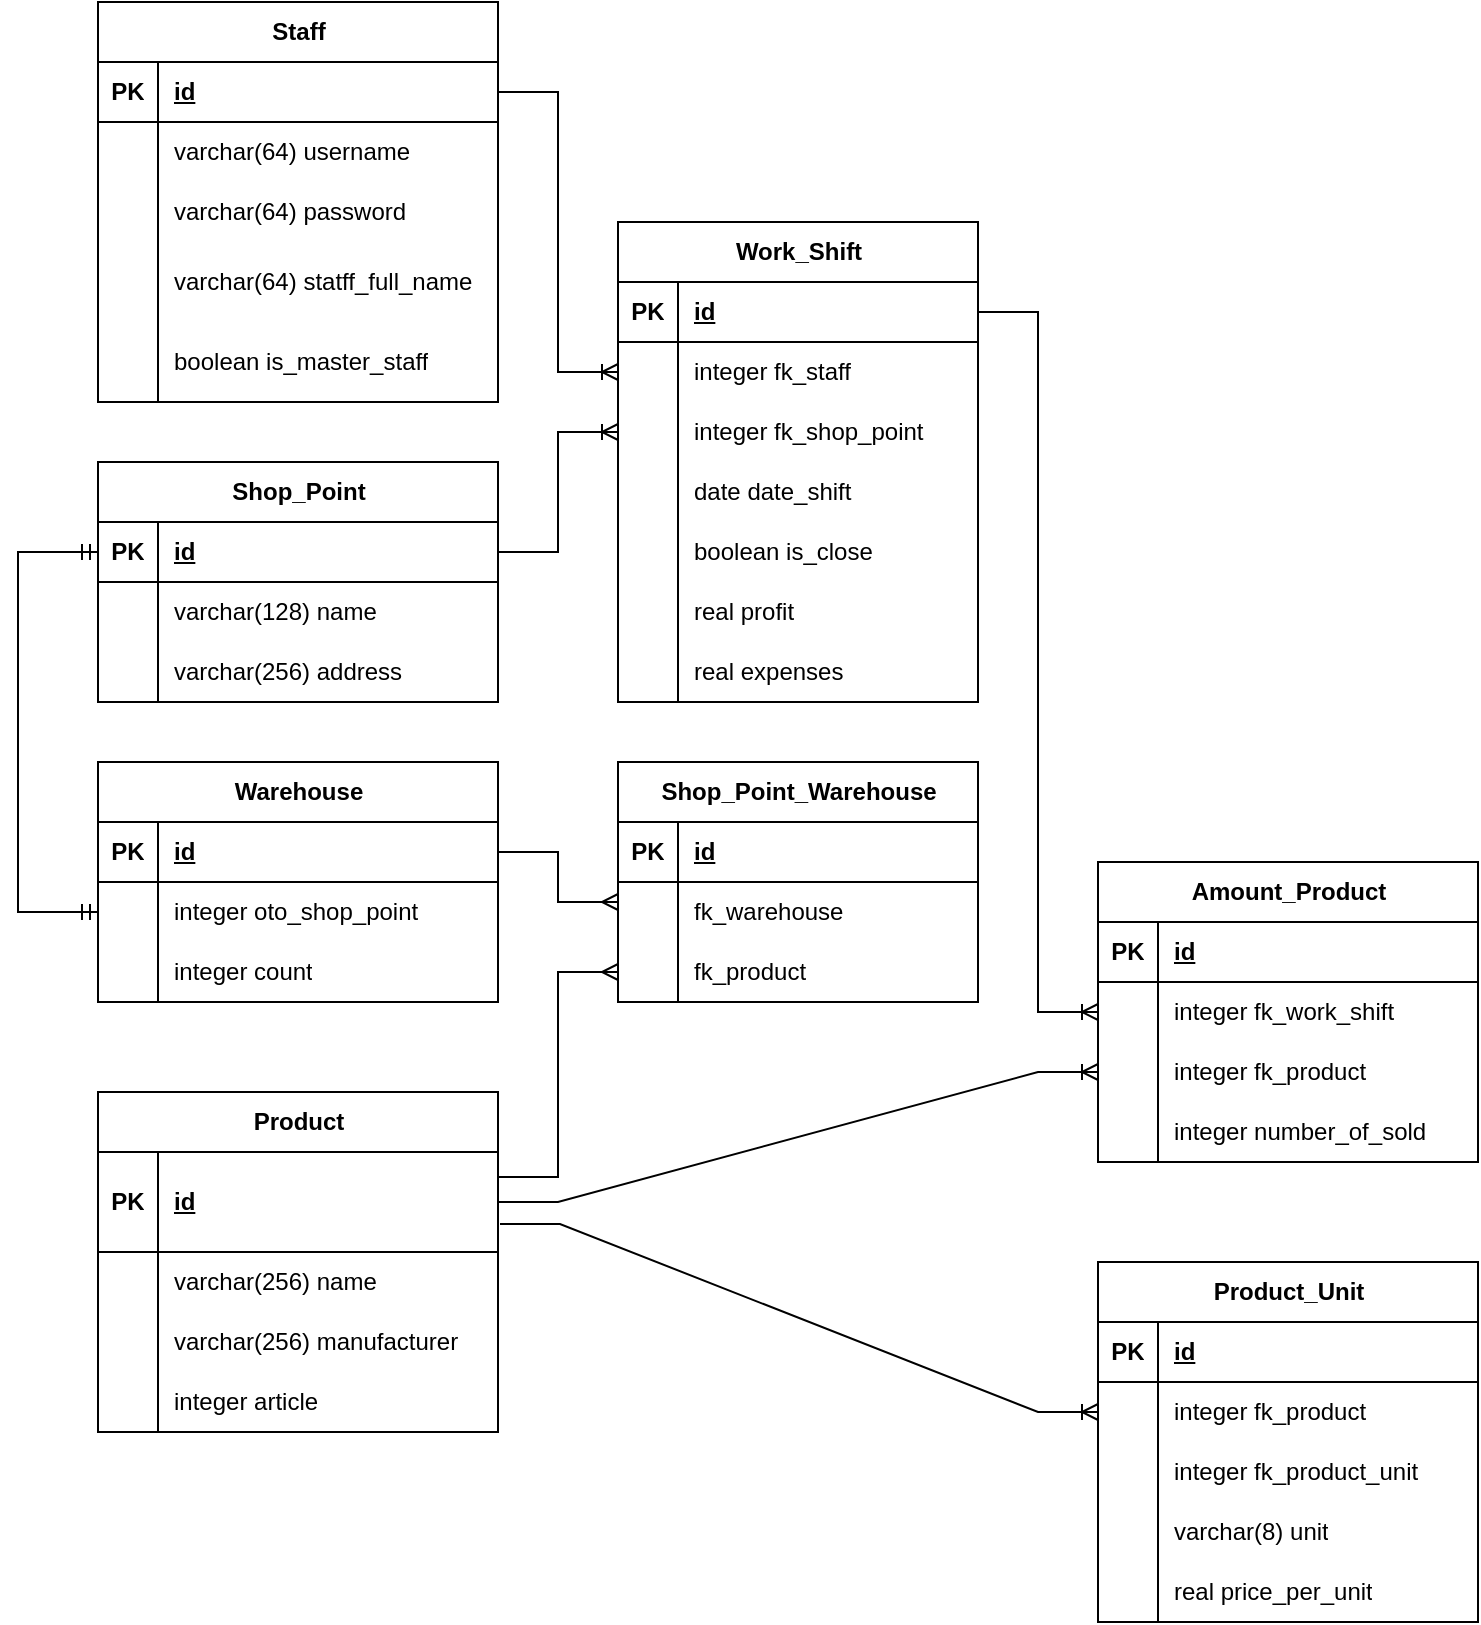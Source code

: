 <mxfile version="21.6.8" type="device">
  <diagram name="Страница — 1" id="ZQempS_UAcbmdmjbpJKg">
    <mxGraphModel dx="1061" dy="784" grid="1" gridSize="10" guides="1" tooltips="1" connect="1" arrows="1" fold="1" page="1" pageScale="1" pageWidth="827" pageHeight="1169" math="0" shadow="0">
      <root>
        <mxCell id="0" />
        <mxCell id="1" parent="0" />
        <mxCell id="r-14sXnLqpqwgGFhEEc8-1" value="Staff" style="shape=table;startSize=30;container=1;collapsible=1;childLayout=tableLayout;fixedRows=1;rowLines=0;fontStyle=1;align=center;resizeLast=1;html=1;" parent="1" vertex="1">
          <mxGeometry x="80" y="40" width="200" height="200" as="geometry" />
        </mxCell>
        <mxCell id="r-14sXnLqpqwgGFhEEc8-2" value="" style="shape=tableRow;horizontal=0;startSize=0;swimlaneHead=0;swimlaneBody=0;fillColor=none;collapsible=0;dropTarget=0;points=[[0,0.5],[1,0.5]];portConstraint=eastwest;top=0;left=0;right=0;bottom=1;" parent="r-14sXnLqpqwgGFhEEc8-1" vertex="1">
          <mxGeometry y="30" width="200" height="30" as="geometry" />
        </mxCell>
        <mxCell id="r-14sXnLqpqwgGFhEEc8-3" value="PK" style="shape=partialRectangle;connectable=0;fillColor=none;top=0;left=0;bottom=0;right=0;fontStyle=1;overflow=hidden;whiteSpace=wrap;html=1;" parent="r-14sXnLqpqwgGFhEEc8-2" vertex="1">
          <mxGeometry width="30" height="30" as="geometry">
            <mxRectangle width="30" height="30" as="alternateBounds" />
          </mxGeometry>
        </mxCell>
        <mxCell id="r-14sXnLqpqwgGFhEEc8-4" value="id" style="shape=partialRectangle;connectable=0;fillColor=none;top=0;left=0;bottom=0;right=0;align=left;spacingLeft=6;fontStyle=5;overflow=hidden;whiteSpace=wrap;html=1;" parent="r-14sXnLqpqwgGFhEEc8-2" vertex="1">
          <mxGeometry x="30" width="170" height="30" as="geometry">
            <mxRectangle width="170" height="30" as="alternateBounds" />
          </mxGeometry>
        </mxCell>
        <mxCell id="r-14sXnLqpqwgGFhEEc8-5" value="" style="shape=tableRow;horizontal=0;startSize=0;swimlaneHead=0;swimlaneBody=0;fillColor=none;collapsible=0;dropTarget=0;points=[[0,0.5],[1,0.5]];portConstraint=eastwest;top=0;left=0;right=0;bottom=0;" parent="r-14sXnLqpqwgGFhEEc8-1" vertex="1">
          <mxGeometry y="60" width="200" height="30" as="geometry" />
        </mxCell>
        <mxCell id="r-14sXnLqpqwgGFhEEc8-6" value="" style="shape=partialRectangle;connectable=0;fillColor=none;top=0;left=0;bottom=0;right=0;editable=1;overflow=hidden;whiteSpace=wrap;html=1;" parent="r-14sXnLqpqwgGFhEEc8-5" vertex="1">
          <mxGeometry width="30" height="30" as="geometry">
            <mxRectangle width="30" height="30" as="alternateBounds" />
          </mxGeometry>
        </mxCell>
        <mxCell id="r-14sXnLqpqwgGFhEEc8-7" value="varchar(64) username" style="shape=partialRectangle;connectable=0;fillColor=none;top=0;left=0;bottom=0;right=0;align=left;spacingLeft=6;overflow=hidden;whiteSpace=wrap;html=1;" parent="r-14sXnLqpqwgGFhEEc8-5" vertex="1">
          <mxGeometry x="30" width="170" height="30" as="geometry">
            <mxRectangle width="170" height="30" as="alternateBounds" />
          </mxGeometry>
        </mxCell>
        <mxCell id="r-14sXnLqpqwgGFhEEc8-8" value="" style="shape=tableRow;horizontal=0;startSize=0;swimlaneHead=0;swimlaneBody=0;fillColor=none;collapsible=0;dropTarget=0;points=[[0,0.5],[1,0.5]];portConstraint=eastwest;top=0;left=0;right=0;bottom=0;" parent="r-14sXnLqpqwgGFhEEc8-1" vertex="1">
          <mxGeometry y="90" width="200" height="30" as="geometry" />
        </mxCell>
        <mxCell id="r-14sXnLqpqwgGFhEEc8-9" value="" style="shape=partialRectangle;connectable=0;fillColor=none;top=0;left=0;bottom=0;right=0;editable=1;overflow=hidden;whiteSpace=wrap;html=1;" parent="r-14sXnLqpqwgGFhEEc8-8" vertex="1">
          <mxGeometry width="30" height="30" as="geometry">
            <mxRectangle width="30" height="30" as="alternateBounds" />
          </mxGeometry>
        </mxCell>
        <mxCell id="r-14sXnLqpqwgGFhEEc8-10" value="varchar(64) password" style="shape=partialRectangle;connectable=0;fillColor=none;top=0;left=0;bottom=0;right=0;align=left;spacingLeft=6;overflow=hidden;whiteSpace=wrap;html=1;" parent="r-14sXnLqpqwgGFhEEc8-8" vertex="1">
          <mxGeometry x="30" width="170" height="30" as="geometry">
            <mxRectangle width="170" height="30" as="alternateBounds" />
          </mxGeometry>
        </mxCell>
        <mxCell id="r-14sXnLqpqwgGFhEEc8-11" value="" style="shape=tableRow;horizontal=0;startSize=0;swimlaneHead=0;swimlaneBody=0;fillColor=none;collapsible=0;dropTarget=0;points=[[0,0.5],[1,0.5]];portConstraint=eastwest;top=0;left=0;right=0;bottom=0;" parent="r-14sXnLqpqwgGFhEEc8-1" vertex="1">
          <mxGeometry y="120" width="200" height="40" as="geometry" />
        </mxCell>
        <mxCell id="r-14sXnLqpqwgGFhEEc8-12" value="" style="shape=partialRectangle;connectable=0;fillColor=none;top=0;left=0;bottom=0;right=0;editable=1;overflow=hidden;whiteSpace=wrap;html=1;" parent="r-14sXnLqpqwgGFhEEc8-11" vertex="1">
          <mxGeometry width="30" height="40" as="geometry">
            <mxRectangle width="30" height="40" as="alternateBounds" />
          </mxGeometry>
        </mxCell>
        <mxCell id="r-14sXnLqpqwgGFhEEc8-13" value="varchar(64) statff_full_name" style="shape=partialRectangle;connectable=0;fillColor=none;top=0;left=0;bottom=0;right=0;align=left;spacingLeft=6;overflow=hidden;whiteSpace=wrap;html=1;" parent="r-14sXnLqpqwgGFhEEc8-11" vertex="1">
          <mxGeometry x="30" width="170" height="40" as="geometry">
            <mxRectangle width="170" height="40" as="alternateBounds" />
          </mxGeometry>
        </mxCell>
        <mxCell id="wkiWpOR6922aP4Iu9WUD-1" value="" style="shape=tableRow;horizontal=0;startSize=0;swimlaneHead=0;swimlaneBody=0;fillColor=none;collapsible=0;dropTarget=0;points=[[0,0.5],[1,0.5]];portConstraint=eastwest;top=0;left=0;right=0;bottom=0;" parent="r-14sXnLqpqwgGFhEEc8-1" vertex="1">
          <mxGeometry y="160" width="200" height="40" as="geometry" />
        </mxCell>
        <mxCell id="wkiWpOR6922aP4Iu9WUD-2" value="" style="shape=partialRectangle;connectable=0;fillColor=none;top=0;left=0;bottom=0;right=0;editable=1;overflow=hidden;whiteSpace=wrap;html=1;" parent="wkiWpOR6922aP4Iu9WUD-1" vertex="1">
          <mxGeometry width="30" height="40" as="geometry">
            <mxRectangle width="30" height="40" as="alternateBounds" />
          </mxGeometry>
        </mxCell>
        <mxCell id="wkiWpOR6922aP4Iu9WUD-3" value="boolean is_master_staff" style="shape=partialRectangle;connectable=0;fillColor=none;top=0;left=0;bottom=0;right=0;align=left;spacingLeft=6;overflow=hidden;whiteSpace=wrap;html=1;" parent="wkiWpOR6922aP4Iu9WUD-1" vertex="1">
          <mxGeometry x="30" width="170" height="40" as="geometry">
            <mxRectangle width="170" height="40" as="alternateBounds" />
          </mxGeometry>
        </mxCell>
        <mxCell id="r-14sXnLqpqwgGFhEEc8-14" value="&lt;div&gt;Product&lt;/div&gt;" style="shape=table;startSize=30;container=1;collapsible=1;childLayout=tableLayout;fixedRows=1;rowLines=0;fontStyle=1;align=center;resizeLast=1;html=1;" parent="1" vertex="1">
          <mxGeometry x="80" y="585" width="200" height="170" as="geometry" />
        </mxCell>
        <mxCell id="r-14sXnLqpqwgGFhEEc8-15" value="" style="shape=tableRow;horizontal=0;startSize=0;swimlaneHead=0;swimlaneBody=0;fillColor=none;collapsible=0;dropTarget=0;points=[[0,0.5],[1,0.5]];portConstraint=eastwest;top=0;left=0;right=0;bottom=1;" parent="r-14sXnLqpqwgGFhEEc8-14" vertex="1">
          <mxGeometry y="30" width="200" height="50" as="geometry" />
        </mxCell>
        <mxCell id="r-14sXnLqpqwgGFhEEc8-16" value="PK" style="shape=partialRectangle;connectable=0;fillColor=none;top=0;left=0;bottom=0;right=0;fontStyle=1;overflow=hidden;whiteSpace=wrap;html=1;" parent="r-14sXnLqpqwgGFhEEc8-15" vertex="1">
          <mxGeometry width="30" height="50" as="geometry">
            <mxRectangle width="30" height="50" as="alternateBounds" />
          </mxGeometry>
        </mxCell>
        <mxCell id="r-14sXnLqpqwgGFhEEc8-17" value="id" style="shape=partialRectangle;connectable=0;fillColor=none;top=0;left=0;bottom=0;right=0;align=left;spacingLeft=6;fontStyle=5;overflow=hidden;whiteSpace=wrap;html=1;" parent="r-14sXnLqpqwgGFhEEc8-15" vertex="1">
          <mxGeometry x="30" width="170" height="50" as="geometry">
            <mxRectangle width="170" height="50" as="alternateBounds" />
          </mxGeometry>
        </mxCell>
        <mxCell id="r-14sXnLqpqwgGFhEEc8-18" value="" style="shape=tableRow;horizontal=0;startSize=0;swimlaneHead=0;swimlaneBody=0;fillColor=none;collapsible=0;dropTarget=0;points=[[0,0.5],[1,0.5]];portConstraint=eastwest;top=0;left=0;right=0;bottom=0;" parent="r-14sXnLqpqwgGFhEEc8-14" vertex="1">
          <mxGeometry y="80" width="200" height="30" as="geometry" />
        </mxCell>
        <mxCell id="r-14sXnLqpqwgGFhEEc8-19" value="" style="shape=partialRectangle;connectable=0;fillColor=none;top=0;left=0;bottom=0;right=0;editable=1;overflow=hidden;whiteSpace=wrap;html=1;" parent="r-14sXnLqpqwgGFhEEc8-18" vertex="1">
          <mxGeometry width="30" height="30" as="geometry">
            <mxRectangle width="30" height="30" as="alternateBounds" />
          </mxGeometry>
        </mxCell>
        <mxCell id="r-14sXnLqpqwgGFhEEc8-20" value="varchar(256) name" style="shape=partialRectangle;connectable=0;fillColor=none;top=0;left=0;bottom=0;right=0;align=left;spacingLeft=6;overflow=hidden;whiteSpace=wrap;html=1;" parent="r-14sXnLqpqwgGFhEEc8-18" vertex="1">
          <mxGeometry x="30" width="170" height="30" as="geometry">
            <mxRectangle width="170" height="30" as="alternateBounds" />
          </mxGeometry>
        </mxCell>
        <mxCell id="r-14sXnLqpqwgGFhEEc8-24" value="" style="shape=tableRow;horizontal=0;startSize=0;swimlaneHead=0;swimlaneBody=0;fillColor=none;collapsible=0;dropTarget=0;points=[[0,0.5],[1,0.5]];portConstraint=eastwest;top=0;left=0;right=0;bottom=0;" parent="r-14sXnLqpqwgGFhEEc8-14" vertex="1">
          <mxGeometry y="110" width="200" height="30" as="geometry" />
        </mxCell>
        <mxCell id="r-14sXnLqpqwgGFhEEc8-25" value="" style="shape=partialRectangle;connectable=0;fillColor=none;top=0;left=0;bottom=0;right=0;editable=1;overflow=hidden;whiteSpace=wrap;html=1;" parent="r-14sXnLqpqwgGFhEEc8-24" vertex="1">
          <mxGeometry width="30" height="30" as="geometry">
            <mxRectangle width="30" height="30" as="alternateBounds" />
          </mxGeometry>
        </mxCell>
        <mxCell id="r-14sXnLqpqwgGFhEEc8-26" value="varchar(256) manufacturer" style="shape=partialRectangle;connectable=0;fillColor=none;top=0;left=0;bottom=0;right=0;align=left;spacingLeft=6;overflow=hidden;whiteSpace=wrap;html=1;" parent="r-14sXnLqpqwgGFhEEc8-24" vertex="1">
          <mxGeometry x="30" width="170" height="30" as="geometry">
            <mxRectangle width="170" height="30" as="alternateBounds" />
          </mxGeometry>
        </mxCell>
        <mxCell id="r-14sXnLqpqwgGFhEEc8-21" value="" style="shape=tableRow;horizontal=0;startSize=0;swimlaneHead=0;swimlaneBody=0;fillColor=none;collapsible=0;dropTarget=0;points=[[0,0.5],[1,0.5]];portConstraint=eastwest;top=0;left=0;right=0;bottom=0;" parent="r-14sXnLqpqwgGFhEEc8-14" vertex="1">
          <mxGeometry y="140" width="200" height="30" as="geometry" />
        </mxCell>
        <mxCell id="r-14sXnLqpqwgGFhEEc8-22" value="" style="shape=partialRectangle;connectable=0;fillColor=none;top=0;left=0;bottom=0;right=0;editable=1;overflow=hidden;whiteSpace=wrap;html=1;" parent="r-14sXnLqpqwgGFhEEc8-21" vertex="1">
          <mxGeometry width="30" height="30" as="geometry">
            <mxRectangle width="30" height="30" as="alternateBounds" />
          </mxGeometry>
        </mxCell>
        <mxCell id="r-14sXnLqpqwgGFhEEc8-23" value="integer article" style="shape=partialRectangle;connectable=0;fillColor=none;top=0;left=0;bottom=0;right=0;align=left;spacingLeft=6;overflow=hidden;whiteSpace=wrap;html=1;" parent="r-14sXnLqpqwgGFhEEc8-21" vertex="1">
          <mxGeometry x="30" width="170" height="30" as="geometry">
            <mxRectangle width="170" height="30" as="alternateBounds" />
          </mxGeometry>
        </mxCell>
        <mxCell id="r-14sXnLqpqwgGFhEEc8-27" value="Shop_Point" style="shape=table;startSize=30;container=1;collapsible=1;childLayout=tableLayout;fixedRows=1;rowLines=0;fontStyle=1;align=center;resizeLast=1;html=1;" parent="1" vertex="1">
          <mxGeometry x="80" y="270" width="200" height="120" as="geometry" />
        </mxCell>
        <mxCell id="r-14sXnLqpqwgGFhEEc8-28" value="" style="shape=tableRow;horizontal=0;startSize=0;swimlaneHead=0;swimlaneBody=0;fillColor=none;collapsible=0;dropTarget=0;points=[[0,0.5],[1,0.5]];portConstraint=eastwest;top=0;left=0;right=0;bottom=1;" parent="r-14sXnLqpqwgGFhEEc8-27" vertex="1">
          <mxGeometry y="30" width="200" height="30" as="geometry" />
        </mxCell>
        <mxCell id="r-14sXnLqpqwgGFhEEc8-29" value="PK" style="shape=partialRectangle;connectable=0;fillColor=none;top=0;left=0;bottom=0;right=0;fontStyle=1;overflow=hidden;whiteSpace=wrap;html=1;" parent="r-14sXnLqpqwgGFhEEc8-28" vertex="1">
          <mxGeometry width="30" height="30" as="geometry">
            <mxRectangle width="30" height="30" as="alternateBounds" />
          </mxGeometry>
        </mxCell>
        <mxCell id="r-14sXnLqpqwgGFhEEc8-30" value="id" style="shape=partialRectangle;connectable=0;fillColor=none;top=0;left=0;bottom=0;right=0;align=left;spacingLeft=6;fontStyle=5;overflow=hidden;whiteSpace=wrap;html=1;" parent="r-14sXnLqpqwgGFhEEc8-28" vertex="1">
          <mxGeometry x="30" width="170" height="30" as="geometry">
            <mxRectangle width="170" height="30" as="alternateBounds" />
          </mxGeometry>
        </mxCell>
        <mxCell id="r-14sXnLqpqwgGFhEEc8-31" value="" style="shape=tableRow;horizontal=0;startSize=0;swimlaneHead=0;swimlaneBody=0;fillColor=none;collapsible=0;dropTarget=0;points=[[0,0.5],[1,0.5]];portConstraint=eastwest;top=0;left=0;right=0;bottom=0;" parent="r-14sXnLqpqwgGFhEEc8-27" vertex="1">
          <mxGeometry y="60" width="200" height="30" as="geometry" />
        </mxCell>
        <mxCell id="r-14sXnLqpqwgGFhEEc8-32" value="" style="shape=partialRectangle;connectable=0;fillColor=none;top=0;left=0;bottom=0;right=0;editable=1;overflow=hidden;whiteSpace=wrap;html=1;" parent="r-14sXnLqpqwgGFhEEc8-31" vertex="1">
          <mxGeometry width="30" height="30" as="geometry">
            <mxRectangle width="30" height="30" as="alternateBounds" />
          </mxGeometry>
        </mxCell>
        <mxCell id="r-14sXnLqpqwgGFhEEc8-33" value="varchar(128) name" style="shape=partialRectangle;connectable=0;fillColor=none;top=0;left=0;bottom=0;right=0;align=left;spacingLeft=6;overflow=hidden;whiteSpace=wrap;html=1;" parent="r-14sXnLqpqwgGFhEEc8-31" vertex="1">
          <mxGeometry x="30" width="170" height="30" as="geometry">
            <mxRectangle width="170" height="30" as="alternateBounds" />
          </mxGeometry>
        </mxCell>
        <mxCell id="r-14sXnLqpqwgGFhEEc8-34" value="" style="shape=tableRow;horizontal=0;startSize=0;swimlaneHead=0;swimlaneBody=0;fillColor=none;collapsible=0;dropTarget=0;points=[[0,0.5],[1,0.5]];portConstraint=eastwest;top=0;left=0;right=0;bottom=0;" parent="r-14sXnLqpqwgGFhEEc8-27" vertex="1">
          <mxGeometry y="90" width="200" height="30" as="geometry" />
        </mxCell>
        <mxCell id="r-14sXnLqpqwgGFhEEc8-35" value="" style="shape=partialRectangle;connectable=0;fillColor=none;top=0;left=0;bottom=0;right=0;editable=1;overflow=hidden;whiteSpace=wrap;html=1;" parent="r-14sXnLqpqwgGFhEEc8-34" vertex="1">
          <mxGeometry width="30" height="30" as="geometry">
            <mxRectangle width="30" height="30" as="alternateBounds" />
          </mxGeometry>
        </mxCell>
        <mxCell id="r-14sXnLqpqwgGFhEEc8-36" value="varchar(256) address" style="shape=partialRectangle;connectable=0;fillColor=none;top=0;left=0;bottom=0;right=0;align=left;spacingLeft=6;overflow=hidden;whiteSpace=wrap;html=1;" parent="r-14sXnLqpqwgGFhEEc8-34" vertex="1">
          <mxGeometry x="30" width="170" height="30" as="geometry">
            <mxRectangle width="170" height="30" as="alternateBounds" />
          </mxGeometry>
        </mxCell>
        <mxCell id="r-14sXnLqpqwgGFhEEc8-40" value="Amount_Product" style="shape=table;startSize=30;container=1;collapsible=1;childLayout=tableLayout;fixedRows=1;rowLines=0;fontStyle=1;align=center;resizeLast=1;html=1;" parent="1" vertex="1">
          <mxGeometry x="580" y="470" width="190" height="150" as="geometry" />
        </mxCell>
        <mxCell id="r-14sXnLqpqwgGFhEEc8-41" value="" style="shape=tableRow;horizontal=0;startSize=0;swimlaneHead=0;swimlaneBody=0;fillColor=none;collapsible=0;dropTarget=0;points=[[0,0.5],[1,0.5]];portConstraint=eastwest;top=0;left=0;right=0;bottom=1;" parent="r-14sXnLqpqwgGFhEEc8-40" vertex="1">
          <mxGeometry y="30" width="190" height="30" as="geometry" />
        </mxCell>
        <mxCell id="r-14sXnLqpqwgGFhEEc8-42" value="PK" style="shape=partialRectangle;connectable=0;fillColor=none;top=0;left=0;bottom=0;right=0;fontStyle=1;overflow=hidden;whiteSpace=wrap;html=1;" parent="r-14sXnLqpqwgGFhEEc8-41" vertex="1">
          <mxGeometry width="30" height="30" as="geometry">
            <mxRectangle width="30" height="30" as="alternateBounds" />
          </mxGeometry>
        </mxCell>
        <mxCell id="r-14sXnLqpqwgGFhEEc8-43" value="id" style="shape=partialRectangle;connectable=0;fillColor=none;top=0;left=0;bottom=0;right=0;align=left;spacingLeft=6;fontStyle=5;overflow=hidden;whiteSpace=wrap;html=1;" parent="r-14sXnLqpqwgGFhEEc8-41" vertex="1">
          <mxGeometry x="30" width="160" height="30" as="geometry">
            <mxRectangle width="160" height="30" as="alternateBounds" />
          </mxGeometry>
        </mxCell>
        <mxCell id="r-14sXnLqpqwgGFhEEc8-53" value="" style="shape=tableRow;horizontal=0;startSize=0;swimlaneHead=0;swimlaneBody=0;fillColor=none;collapsible=0;dropTarget=0;points=[[0,0.5],[1,0.5]];portConstraint=eastwest;top=0;left=0;right=0;bottom=0;" parent="r-14sXnLqpqwgGFhEEc8-40" vertex="1">
          <mxGeometry y="60" width="190" height="30" as="geometry" />
        </mxCell>
        <mxCell id="r-14sXnLqpqwgGFhEEc8-54" value="" style="shape=partialRectangle;connectable=0;fillColor=none;top=0;left=0;bottom=0;right=0;editable=1;overflow=hidden;whiteSpace=wrap;html=1;" parent="r-14sXnLqpqwgGFhEEc8-53" vertex="1">
          <mxGeometry width="30" height="30" as="geometry">
            <mxRectangle width="30" height="30" as="alternateBounds" />
          </mxGeometry>
        </mxCell>
        <mxCell id="r-14sXnLqpqwgGFhEEc8-55" value="integer fk_work_shift" style="shape=partialRectangle;connectable=0;fillColor=none;top=0;left=0;bottom=0;right=0;align=left;spacingLeft=6;overflow=hidden;whiteSpace=wrap;html=1;" parent="r-14sXnLqpqwgGFhEEc8-53" vertex="1">
          <mxGeometry x="30" width="160" height="30" as="geometry">
            <mxRectangle width="160" height="30" as="alternateBounds" />
          </mxGeometry>
        </mxCell>
        <mxCell id="r-14sXnLqpqwgGFhEEc8-50" value="" style="shape=tableRow;horizontal=0;startSize=0;swimlaneHead=0;swimlaneBody=0;fillColor=none;collapsible=0;dropTarget=0;points=[[0,0.5],[1,0.5]];portConstraint=eastwest;top=0;left=0;right=0;bottom=0;" parent="r-14sXnLqpqwgGFhEEc8-40" vertex="1">
          <mxGeometry y="90" width="190" height="30" as="geometry" />
        </mxCell>
        <mxCell id="r-14sXnLqpqwgGFhEEc8-51" value="" style="shape=partialRectangle;connectable=0;fillColor=none;top=0;left=0;bottom=0;right=0;editable=1;overflow=hidden;whiteSpace=wrap;html=1;" parent="r-14sXnLqpqwgGFhEEc8-50" vertex="1">
          <mxGeometry width="30" height="30" as="geometry">
            <mxRectangle width="30" height="30" as="alternateBounds" />
          </mxGeometry>
        </mxCell>
        <mxCell id="r-14sXnLqpqwgGFhEEc8-52" value="integer fk_product" style="shape=partialRectangle;connectable=0;fillColor=none;top=0;left=0;bottom=0;right=0;align=left;spacingLeft=6;overflow=hidden;whiteSpace=wrap;html=1;" parent="r-14sXnLqpqwgGFhEEc8-50" vertex="1">
          <mxGeometry x="30" width="160" height="30" as="geometry">
            <mxRectangle width="160" height="30" as="alternateBounds" />
          </mxGeometry>
        </mxCell>
        <mxCell id="r-14sXnLqpqwgGFhEEc8-47" value="" style="shape=tableRow;horizontal=0;startSize=0;swimlaneHead=0;swimlaneBody=0;fillColor=none;collapsible=0;dropTarget=0;points=[[0,0.5],[1,0.5]];portConstraint=eastwest;top=0;left=0;right=0;bottom=0;" parent="r-14sXnLqpqwgGFhEEc8-40" vertex="1">
          <mxGeometry y="120" width="190" height="30" as="geometry" />
        </mxCell>
        <mxCell id="r-14sXnLqpqwgGFhEEc8-48" value="" style="shape=partialRectangle;connectable=0;fillColor=none;top=0;left=0;bottom=0;right=0;editable=1;overflow=hidden;whiteSpace=wrap;html=1;" parent="r-14sXnLqpqwgGFhEEc8-47" vertex="1">
          <mxGeometry width="30" height="30" as="geometry">
            <mxRectangle width="30" height="30" as="alternateBounds" />
          </mxGeometry>
        </mxCell>
        <mxCell id="r-14sXnLqpqwgGFhEEc8-49" value="integer number_of_sold" style="shape=partialRectangle;connectable=0;fillColor=none;top=0;left=0;bottom=0;right=0;align=left;spacingLeft=6;overflow=hidden;whiteSpace=wrap;html=1;" parent="r-14sXnLqpqwgGFhEEc8-47" vertex="1">
          <mxGeometry x="30" width="160" height="30" as="geometry">
            <mxRectangle width="160" height="30" as="alternateBounds" />
          </mxGeometry>
        </mxCell>
        <mxCell id="r-14sXnLqpqwgGFhEEc8-75" value="Work_Shift" style="shape=table;startSize=30;container=1;collapsible=1;childLayout=tableLayout;fixedRows=1;rowLines=0;fontStyle=1;align=center;resizeLast=1;html=1;" parent="1" vertex="1">
          <mxGeometry x="340" y="150" width="180" height="240" as="geometry" />
        </mxCell>
        <mxCell id="r-14sXnLqpqwgGFhEEc8-76" value="" style="shape=tableRow;horizontal=0;startSize=0;swimlaneHead=0;swimlaneBody=0;fillColor=none;collapsible=0;dropTarget=0;points=[[0,0.5],[1,0.5]];portConstraint=eastwest;top=0;left=0;right=0;bottom=1;" parent="r-14sXnLqpqwgGFhEEc8-75" vertex="1">
          <mxGeometry y="30" width="180" height="30" as="geometry" />
        </mxCell>
        <mxCell id="r-14sXnLqpqwgGFhEEc8-77" value="PK" style="shape=partialRectangle;connectable=0;fillColor=none;top=0;left=0;bottom=0;right=0;fontStyle=1;overflow=hidden;whiteSpace=wrap;html=1;" parent="r-14sXnLqpqwgGFhEEc8-76" vertex="1">
          <mxGeometry width="30" height="30" as="geometry">
            <mxRectangle width="30" height="30" as="alternateBounds" />
          </mxGeometry>
        </mxCell>
        <mxCell id="r-14sXnLqpqwgGFhEEc8-78" value="id" style="shape=partialRectangle;connectable=0;fillColor=none;top=0;left=0;bottom=0;right=0;align=left;spacingLeft=6;fontStyle=5;overflow=hidden;whiteSpace=wrap;html=1;" parent="r-14sXnLqpqwgGFhEEc8-76" vertex="1">
          <mxGeometry x="30" width="150" height="30" as="geometry">
            <mxRectangle width="150" height="30" as="alternateBounds" />
          </mxGeometry>
        </mxCell>
        <mxCell id="r-14sXnLqpqwgGFhEEc8-79" value="" style="shape=tableRow;horizontal=0;startSize=0;swimlaneHead=0;swimlaneBody=0;fillColor=none;collapsible=0;dropTarget=0;points=[[0,0.5],[1,0.5]];portConstraint=eastwest;top=0;left=0;right=0;bottom=0;" parent="r-14sXnLqpqwgGFhEEc8-75" vertex="1">
          <mxGeometry y="60" width="180" height="30" as="geometry" />
        </mxCell>
        <mxCell id="r-14sXnLqpqwgGFhEEc8-80" value="" style="shape=partialRectangle;connectable=0;fillColor=none;top=0;left=0;bottom=0;right=0;editable=1;overflow=hidden;whiteSpace=wrap;html=1;" parent="r-14sXnLqpqwgGFhEEc8-79" vertex="1">
          <mxGeometry width="30" height="30" as="geometry">
            <mxRectangle width="30" height="30" as="alternateBounds" />
          </mxGeometry>
        </mxCell>
        <mxCell id="r-14sXnLqpqwgGFhEEc8-81" value="integer fk_staff" style="shape=partialRectangle;connectable=0;fillColor=none;top=0;left=0;bottom=0;right=0;align=left;spacingLeft=6;overflow=hidden;whiteSpace=wrap;html=1;" parent="r-14sXnLqpqwgGFhEEc8-79" vertex="1">
          <mxGeometry x="30" width="150" height="30" as="geometry">
            <mxRectangle width="150" height="30" as="alternateBounds" />
          </mxGeometry>
        </mxCell>
        <mxCell id="r-14sXnLqpqwgGFhEEc8-88" value="" style="shape=tableRow;horizontal=0;startSize=0;swimlaneHead=0;swimlaneBody=0;fillColor=none;collapsible=0;dropTarget=0;points=[[0,0.5],[1,0.5]];portConstraint=eastwest;top=0;left=0;right=0;bottom=0;" parent="r-14sXnLqpqwgGFhEEc8-75" vertex="1">
          <mxGeometry y="90" width="180" height="30" as="geometry" />
        </mxCell>
        <mxCell id="r-14sXnLqpqwgGFhEEc8-89" value="" style="shape=partialRectangle;connectable=0;fillColor=none;top=0;left=0;bottom=0;right=0;editable=1;overflow=hidden;whiteSpace=wrap;html=1;" parent="r-14sXnLqpqwgGFhEEc8-88" vertex="1">
          <mxGeometry width="30" height="30" as="geometry">
            <mxRectangle width="30" height="30" as="alternateBounds" />
          </mxGeometry>
        </mxCell>
        <mxCell id="r-14sXnLqpqwgGFhEEc8-90" value="integer fk_shop_point" style="shape=partialRectangle;connectable=0;fillColor=none;top=0;left=0;bottom=0;right=0;align=left;spacingLeft=6;overflow=hidden;whiteSpace=wrap;html=1;" parent="r-14sXnLqpqwgGFhEEc8-88" vertex="1">
          <mxGeometry x="30" width="150" height="30" as="geometry">
            <mxRectangle width="150" height="30" as="alternateBounds" />
          </mxGeometry>
        </mxCell>
        <mxCell id="r-14sXnLqpqwgGFhEEc8-82" value="" style="shape=tableRow;horizontal=0;startSize=0;swimlaneHead=0;swimlaneBody=0;fillColor=none;collapsible=0;dropTarget=0;points=[[0,0.5],[1,0.5]];portConstraint=eastwest;top=0;left=0;right=0;bottom=0;" parent="r-14sXnLqpqwgGFhEEc8-75" vertex="1">
          <mxGeometry y="120" width="180" height="30" as="geometry" />
        </mxCell>
        <mxCell id="r-14sXnLqpqwgGFhEEc8-83" value="" style="shape=partialRectangle;connectable=0;fillColor=none;top=0;left=0;bottom=0;right=0;editable=1;overflow=hidden;whiteSpace=wrap;html=1;" parent="r-14sXnLqpqwgGFhEEc8-82" vertex="1">
          <mxGeometry width="30" height="30" as="geometry">
            <mxRectangle width="30" height="30" as="alternateBounds" />
          </mxGeometry>
        </mxCell>
        <mxCell id="r-14sXnLqpqwgGFhEEc8-84" value="date date_shift" style="shape=partialRectangle;connectable=0;fillColor=none;top=0;left=0;bottom=0;right=0;align=left;spacingLeft=6;overflow=hidden;whiteSpace=wrap;html=1;" parent="r-14sXnLqpqwgGFhEEc8-82" vertex="1">
          <mxGeometry x="30" width="150" height="30" as="geometry">
            <mxRectangle width="150" height="30" as="alternateBounds" />
          </mxGeometry>
        </mxCell>
        <mxCell id="r-14sXnLqpqwgGFhEEc8-85" value="" style="shape=tableRow;horizontal=0;startSize=0;swimlaneHead=0;swimlaneBody=0;fillColor=none;collapsible=0;dropTarget=0;points=[[0,0.5],[1,0.5]];portConstraint=eastwest;top=0;left=0;right=0;bottom=0;" parent="r-14sXnLqpqwgGFhEEc8-75" vertex="1">
          <mxGeometry y="150" width="180" height="30" as="geometry" />
        </mxCell>
        <mxCell id="r-14sXnLqpqwgGFhEEc8-86" value="" style="shape=partialRectangle;connectable=0;fillColor=none;top=0;left=0;bottom=0;right=0;editable=1;overflow=hidden;whiteSpace=wrap;html=1;" parent="r-14sXnLqpqwgGFhEEc8-85" vertex="1">
          <mxGeometry width="30" height="30" as="geometry">
            <mxRectangle width="30" height="30" as="alternateBounds" />
          </mxGeometry>
        </mxCell>
        <mxCell id="r-14sXnLqpqwgGFhEEc8-87" value="boolean is_close" style="shape=partialRectangle;connectable=0;fillColor=none;top=0;left=0;bottom=0;right=0;align=left;spacingLeft=6;overflow=hidden;whiteSpace=wrap;html=1;" parent="r-14sXnLqpqwgGFhEEc8-85" vertex="1">
          <mxGeometry x="30" width="150" height="30" as="geometry">
            <mxRectangle width="150" height="30" as="alternateBounds" />
          </mxGeometry>
        </mxCell>
        <mxCell id="r-14sXnLqpqwgGFhEEc8-118" value="" style="shape=tableRow;horizontal=0;startSize=0;swimlaneHead=0;swimlaneBody=0;fillColor=none;collapsible=0;dropTarget=0;points=[[0,0.5],[1,0.5]];portConstraint=eastwest;top=0;left=0;right=0;bottom=0;" parent="r-14sXnLqpqwgGFhEEc8-75" vertex="1">
          <mxGeometry y="180" width="180" height="30" as="geometry" />
        </mxCell>
        <mxCell id="r-14sXnLqpqwgGFhEEc8-119" value="" style="shape=partialRectangle;connectable=0;fillColor=none;top=0;left=0;bottom=0;right=0;editable=1;overflow=hidden;whiteSpace=wrap;html=1;" parent="r-14sXnLqpqwgGFhEEc8-118" vertex="1">
          <mxGeometry width="30" height="30" as="geometry">
            <mxRectangle width="30" height="30" as="alternateBounds" />
          </mxGeometry>
        </mxCell>
        <mxCell id="r-14sXnLqpqwgGFhEEc8-120" value="real profit" style="shape=partialRectangle;connectable=0;fillColor=none;top=0;left=0;bottom=0;right=0;align=left;spacingLeft=6;overflow=hidden;whiteSpace=wrap;html=1;" parent="r-14sXnLqpqwgGFhEEc8-118" vertex="1">
          <mxGeometry x="30" width="150" height="30" as="geometry">
            <mxRectangle width="150" height="30" as="alternateBounds" />
          </mxGeometry>
        </mxCell>
        <mxCell id="r-14sXnLqpqwgGFhEEc8-121" value="" style="shape=tableRow;horizontal=0;startSize=0;swimlaneHead=0;swimlaneBody=0;fillColor=none;collapsible=0;dropTarget=0;points=[[0,0.5],[1,0.5]];portConstraint=eastwest;top=0;left=0;right=0;bottom=0;" parent="r-14sXnLqpqwgGFhEEc8-75" vertex="1">
          <mxGeometry y="210" width="180" height="30" as="geometry" />
        </mxCell>
        <mxCell id="r-14sXnLqpqwgGFhEEc8-122" value="" style="shape=partialRectangle;connectable=0;fillColor=none;top=0;left=0;bottom=0;right=0;editable=1;overflow=hidden;whiteSpace=wrap;html=1;" parent="r-14sXnLqpqwgGFhEEc8-121" vertex="1">
          <mxGeometry width="30" height="30" as="geometry">
            <mxRectangle width="30" height="30" as="alternateBounds" />
          </mxGeometry>
        </mxCell>
        <mxCell id="r-14sXnLqpqwgGFhEEc8-123" value="real expenses" style="shape=partialRectangle;connectable=0;fillColor=none;top=0;left=0;bottom=0;right=0;align=left;spacingLeft=6;overflow=hidden;whiteSpace=wrap;html=1;" parent="r-14sXnLqpqwgGFhEEc8-121" vertex="1">
          <mxGeometry x="30" width="150" height="30" as="geometry">
            <mxRectangle width="150" height="30" as="alternateBounds" />
          </mxGeometry>
        </mxCell>
        <mxCell id="r-14sXnLqpqwgGFhEEc8-126" value="" style="edgeStyle=entityRelationEdgeStyle;fontSize=12;html=1;endArrow=ERoneToMany;rounded=0;entryX=0;entryY=0.5;entryDx=0;entryDy=0;exitX=1;exitY=0.5;exitDx=0;exitDy=0;" parent="1" source="r-14sXnLqpqwgGFhEEc8-2" target="r-14sXnLqpqwgGFhEEc8-79" edge="1">
          <mxGeometry width="100" height="100" relative="1" as="geometry">
            <mxPoint x="160" y="190" as="sourcePoint" />
            <mxPoint x="260" y="90" as="targetPoint" />
          </mxGeometry>
        </mxCell>
        <mxCell id="r-14sXnLqpqwgGFhEEc8-127" value="" style="edgeStyle=entityRelationEdgeStyle;fontSize=12;html=1;endArrow=ERoneToMany;rounded=0;entryX=0;entryY=0.5;entryDx=0;entryDy=0;exitX=1;exitY=0.5;exitDx=0;exitDy=0;" parent="1" source="r-14sXnLqpqwgGFhEEc8-28" target="r-14sXnLqpqwgGFhEEc8-88" edge="1">
          <mxGeometry width="100" height="100" relative="1" as="geometry">
            <mxPoint x="400" y="195" as="sourcePoint" />
            <mxPoint x="540" y="290" as="targetPoint" />
          </mxGeometry>
        </mxCell>
        <mxCell id="r-14sXnLqpqwgGFhEEc8-129" value="" style="edgeStyle=entityRelationEdgeStyle;fontSize=12;html=1;endArrow=ERoneToMany;rounded=0;exitX=1;exitY=0.5;exitDx=0;exitDy=0;" parent="1" source="r-14sXnLqpqwgGFhEEc8-76" edge="1">
          <mxGeometry width="100" height="100" relative="1" as="geometry">
            <mxPoint x="290" y="360" as="sourcePoint" />
            <mxPoint x="580" y="545" as="targetPoint" />
          </mxGeometry>
        </mxCell>
        <mxCell id="wkiWpOR6922aP4Iu9WUD-8" value="Warehouse" style="shape=table;startSize=30;container=1;collapsible=1;childLayout=tableLayout;fixedRows=1;rowLines=0;fontStyle=1;align=center;resizeLast=1;html=1;" parent="1" vertex="1">
          <mxGeometry x="80" y="420" width="200" height="120" as="geometry" />
        </mxCell>
        <mxCell id="wkiWpOR6922aP4Iu9WUD-9" value="" style="shape=tableRow;horizontal=0;startSize=0;swimlaneHead=0;swimlaneBody=0;fillColor=none;collapsible=0;dropTarget=0;points=[[0,0.5],[1,0.5]];portConstraint=eastwest;top=0;left=0;right=0;bottom=1;" parent="wkiWpOR6922aP4Iu9WUD-8" vertex="1">
          <mxGeometry y="30" width="200" height="30" as="geometry" />
        </mxCell>
        <mxCell id="wkiWpOR6922aP4Iu9WUD-10" value="PK" style="shape=partialRectangle;connectable=0;fillColor=none;top=0;left=0;bottom=0;right=0;fontStyle=1;overflow=hidden;whiteSpace=wrap;html=1;" parent="wkiWpOR6922aP4Iu9WUD-9" vertex="1">
          <mxGeometry width="30" height="30" as="geometry">
            <mxRectangle width="30" height="30" as="alternateBounds" />
          </mxGeometry>
        </mxCell>
        <mxCell id="wkiWpOR6922aP4Iu9WUD-11" value="id" style="shape=partialRectangle;connectable=0;fillColor=none;top=0;left=0;bottom=0;right=0;align=left;spacingLeft=6;fontStyle=5;overflow=hidden;whiteSpace=wrap;html=1;" parent="wkiWpOR6922aP4Iu9WUD-9" vertex="1">
          <mxGeometry x="30" width="170" height="30" as="geometry">
            <mxRectangle width="170" height="30" as="alternateBounds" />
          </mxGeometry>
        </mxCell>
        <mxCell id="wkiWpOR6922aP4Iu9WUD-12" value="" style="shape=tableRow;horizontal=0;startSize=0;swimlaneHead=0;swimlaneBody=0;fillColor=none;collapsible=0;dropTarget=0;points=[[0,0.5],[1,0.5]];portConstraint=eastwest;top=0;left=0;right=0;bottom=0;" parent="wkiWpOR6922aP4Iu9WUD-8" vertex="1">
          <mxGeometry y="60" width="200" height="30" as="geometry" />
        </mxCell>
        <mxCell id="wkiWpOR6922aP4Iu9WUD-13" value="" style="shape=partialRectangle;connectable=0;fillColor=none;top=0;left=0;bottom=0;right=0;editable=1;overflow=hidden;whiteSpace=wrap;html=1;" parent="wkiWpOR6922aP4Iu9WUD-12" vertex="1">
          <mxGeometry width="30" height="30" as="geometry">
            <mxRectangle width="30" height="30" as="alternateBounds" />
          </mxGeometry>
        </mxCell>
        <mxCell id="wkiWpOR6922aP4Iu9WUD-14" value="integer oto_shop_point" style="shape=partialRectangle;connectable=0;fillColor=none;top=0;left=0;bottom=0;right=0;align=left;spacingLeft=6;overflow=hidden;whiteSpace=wrap;html=1;" parent="wkiWpOR6922aP4Iu9WUD-12" vertex="1">
          <mxGeometry x="30" width="170" height="30" as="geometry">
            <mxRectangle width="170" height="30" as="alternateBounds" />
          </mxGeometry>
        </mxCell>
        <mxCell id="wkiWpOR6922aP4Iu9WUD-18" value="" style="shape=tableRow;horizontal=0;startSize=0;swimlaneHead=0;swimlaneBody=0;fillColor=none;collapsible=0;dropTarget=0;points=[[0,0.5],[1,0.5]];portConstraint=eastwest;top=0;left=0;right=0;bottom=0;" parent="wkiWpOR6922aP4Iu9WUD-8" vertex="1">
          <mxGeometry y="90" width="200" height="30" as="geometry" />
        </mxCell>
        <mxCell id="wkiWpOR6922aP4Iu9WUD-19" value="" style="shape=partialRectangle;connectable=0;fillColor=none;top=0;left=0;bottom=0;right=0;editable=1;overflow=hidden;whiteSpace=wrap;html=1;" parent="wkiWpOR6922aP4Iu9WUD-18" vertex="1">
          <mxGeometry width="30" height="30" as="geometry">
            <mxRectangle width="30" height="30" as="alternateBounds" />
          </mxGeometry>
        </mxCell>
        <mxCell id="wkiWpOR6922aP4Iu9WUD-20" value="integer count" style="shape=partialRectangle;connectable=0;fillColor=none;top=0;left=0;bottom=0;right=0;align=left;spacingLeft=6;overflow=hidden;whiteSpace=wrap;html=1;" parent="wkiWpOR6922aP4Iu9WUD-18" vertex="1">
          <mxGeometry x="30" width="170" height="30" as="geometry">
            <mxRectangle width="170" height="30" as="alternateBounds" />
          </mxGeometry>
        </mxCell>
        <mxCell id="wkiWpOR6922aP4Iu9WUD-33" value="" style="endArrow=ERmandOne;startArrow=ERmandOne;html=1;rounded=0;entryX=0;entryY=0.5;entryDx=0;entryDy=0;exitX=0;exitY=0.5;exitDx=0;exitDy=0;startFill=0;endFill=0;" parent="1" source="wkiWpOR6922aP4Iu9WUD-12" target="r-14sXnLqpqwgGFhEEc8-28" edge="1">
          <mxGeometry width="50" height="50" relative="1" as="geometry">
            <mxPoint x="-40" y="340" as="sourcePoint" />
            <mxPoint x="10" y="290" as="targetPoint" />
            <Array as="points">
              <mxPoint x="40" y="495" />
              <mxPoint x="40" y="315" />
            </Array>
          </mxGeometry>
        </mxCell>
        <mxCell id="wkiWpOR6922aP4Iu9WUD-34" value="" style="edgeStyle=entityRelationEdgeStyle;fontSize=12;html=1;endArrow=ERoneToMany;rounded=0;entryX=0;entryY=0.5;entryDx=0;entryDy=0;exitX=1;exitY=0.5;exitDx=0;exitDy=0;" parent="1" source="r-14sXnLqpqwgGFhEEc8-15" target="r-14sXnLqpqwgGFhEEc8-50" edge="1">
          <mxGeometry width="100" height="100" relative="1" as="geometry">
            <mxPoint x="370" y="700" as="sourcePoint" />
            <mxPoint x="560" y="590" as="targetPoint" />
          </mxGeometry>
        </mxCell>
        <mxCell id="wkiWpOR6922aP4Iu9WUD-35" value="Product_Unit" style="shape=table;startSize=30;container=1;collapsible=1;childLayout=tableLayout;fixedRows=1;rowLines=0;fontStyle=1;align=center;resizeLast=1;html=1;" parent="1" vertex="1">
          <mxGeometry x="580" y="670" width="190" height="180" as="geometry" />
        </mxCell>
        <mxCell id="wkiWpOR6922aP4Iu9WUD-36" value="" style="shape=tableRow;horizontal=0;startSize=0;swimlaneHead=0;swimlaneBody=0;fillColor=none;collapsible=0;dropTarget=0;points=[[0,0.5],[1,0.5]];portConstraint=eastwest;top=0;left=0;right=0;bottom=1;" parent="wkiWpOR6922aP4Iu9WUD-35" vertex="1">
          <mxGeometry y="30" width="190" height="30" as="geometry" />
        </mxCell>
        <mxCell id="wkiWpOR6922aP4Iu9WUD-37" value="PK" style="shape=partialRectangle;connectable=0;fillColor=none;top=0;left=0;bottom=0;right=0;fontStyle=1;overflow=hidden;whiteSpace=wrap;html=1;" parent="wkiWpOR6922aP4Iu9WUD-36" vertex="1">
          <mxGeometry width="30" height="30" as="geometry">
            <mxRectangle width="30" height="30" as="alternateBounds" />
          </mxGeometry>
        </mxCell>
        <mxCell id="wkiWpOR6922aP4Iu9WUD-38" value="id" style="shape=partialRectangle;connectable=0;fillColor=none;top=0;left=0;bottom=0;right=0;align=left;spacingLeft=6;fontStyle=5;overflow=hidden;whiteSpace=wrap;html=1;" parent="wkiWpOR6922aP4Iu9WUD-36" vertex="1">
          <mxGeometry x="30" width="160" height="30" as="geometry">
            <mxRectangle width="160" height="30" as="alternateBounds" />
          </mxGeometry>
        </mxCell>
        <mxCell id="wkiWpOR6922aP4Iu9WUD-39" value="" style="shape=tableRow;horizontal=0;startSize=0;swimlaneHead=0;swimlaneBody=0;fillColor=none;collapsible=0;dropTarget=0;points=[[0,0.5],[1,0.5]];portConstraint=eastwest;top=0;left=0;right=0;bottom=0;" parent="wkiWpOR6922aP4Iu9WUD-35" vertex="1">
          <mxGeometry y="60" width="190" height="30" as="geometry" />
        </mxCell>
        <mxCell id="wkiWpOR6922aP4Iu9WUD-40" value="" style="shape=partialRectangle;connectable=0;fillColor=none;top=0;left=0;bottom=0;right=0;editable=1;overflow=hidden;whiteSpace=wrap;html=1;" parent="wkiWpOR6922aP4Iu9WUD-39" vertex="1">
          <mxGeometry width="30" height="30" as="geometry">
            <mxRectangle width="30" height="30" as="alternateBounds" />
          </mxGeometry>
        </mxCell>
        <mxCell id="wkiWpOR6922aP4Iu9WUD-41" value="integer fk_product" style="shape=partialRectangle;connectable=0;fillColor=none;top=0;left=0;bottom=0;right=0;align=left;spacingLeft=6;overflow=hidden;whiteSpace=wrap;html=1;" parent="wkiWpOR6922aP4Iu9WUD-39" vertex="1">
          <mxGeometry x="30" width="160" height="30" as="geometry">
            <mxRectangle width="160" height="30" as="alternateBounds" />
          </mxGeometry>
        </mxCell>
        <mxCell id="eqfYkw70lDeMgTdQrkSr-4" value="" style="shape=tableRow;horizontal=0;startSize=0;swimlaneHead=0;swimlaneBody=0;fillColor=none;collapsible=0;dropTarget=0;points=[[0,0.5],[1,0.5]];portConstraint=eastwest;top=0;left=0;right=0;bottom=0;" parent="wkiWpOR6922aP4Iu9WUD-35" vertex="1">
          <mxGeometry y="90" width="190" height="30" as="geometry" />
        </mxCell>
        <mxCell id="eqfYkw70lDeMgTdQrkSr-5" value="" style="shape=partialRectangle;connectable=0;fillColor=none;top=0;left=0;bottom=0;right=0;editable=1;overflow=hidden;whiteSpace=wrap;html=1;" parent="eqfYkw70lDeMgTdQrkSr-4" vertex="1">
          <mxGeometry width="30" height="30" as="geometry">
            <mxRectangle width="30" height="30" as="alternateBounds" />
          </mxGeometry>
        </mxCell>
        <mxCell id="eqfYkw70lDeMgTdQrkSr-6" value="integer fk_product_unit" style="shape=partialRectangle;connectable=0;fillColor=none;top=0;left=0;bottom=0;right=0;align=left;spacingLeft=6;overflow=hidden;whiteSpace=wrap;html=1;" parent="eqfYkw70lDeMgTdQrkSr-4" vertex="1">
          <mxGeometry x="30" width="160" height="30" as="geometry">
            <mxRectangle width="160" height="30" as="alternateBounds" />
          </mxGeometry>
        </mxCell>
        <mxCell id="wkiWpOR6922aP4Iu9WUD-42" value="" style="shape=tableRow;horizontal=0;startSize=0;swimlaneHead=0;swimlaneBody=0;fillColor=none;collapsible=0;dropTarget=0;points=[[0,0.5],[1,0.5]];portConstraint=eastwest;top=0;left=0;right=0;bottom=0;" parent="wkiWpOR6922aP4Iu9WUD-35" vertex="1">
          <mxGeometry y="120" width="190" height="30" as="geometry" />
        </mxCell>
        <mxCell id="wkiWpOR6922aP4Iu9WUD-43" value="" style="shape=partialRectangle;connectable=0;fillColor=none;top=0;left=0;bottom=0;right=0;editable=1;overflow=hidden;whiteSpace=wrap;html=1;" parent="wkiWpOR6922aP4Iu9WUD-42" vertex="1">
          <mxGeometry width="30" height="30" as="geometry">
            <mxRectangle width="30" height="30" as="alternateBounds" />
          </mxGeometry>
        </mxCell>
        <mxCell id="wkiWpOR6922aP4Iu9WUD-44" value="varchar(8) unit" style="shape=partialRectangle;connectable=0;fillColor=none;top=0;left=0;bottom=0;right=0;align=left;spacingLeft=6;overflow=hidden;whiteSpace=wrap;html=1;" parent="wkiWpOR6922aP4Iu9WUD-42" vertex="1">
          <mxGeometry x="30" width="160" height="30" as="geometry">
            <mxRectangle width="160" height="30" as="alternateBounds" />
          </mxGeometry>
        </mxCell>
        <mxCell id="wkiWpOR6922aP4Iu9WUD-45" value="" style="shape=tableRow;horizontal=0;startSize=0;swimlaneHead=0;swimlaneBody=0;fillColor=none;collapsible=0;dropTarget=0;points=[[0,0.5],[1,0.5]];portConstraint=eastwest;top=0;left=0;right=0;bottom=0;" parent="wkiWpOR6922aP4Iu9WUD-35" vertex="1">
          <mxGeometry y="150" width="190" height="30" as="geometry" />
        </mxCell>
        <mxCell id="wkiWpOR6922aP4Iu9WUD-46" value="" style="shape=partialRectangle;connectable=0;fillColor=none;top=0;left=0;bottom=0;right=0;editable=1;overflow=hidden;whiteSpace=wrap;html=1;" parent="wkiWpOR6922aP4Iu9WUD-45" vertex="1">
          <mxGeometry width="30" height="30" as="geometry">
            <mxRectangle width="30" height="30" as="alternateBounds" />
          </mxGeometry>
        </mxCell>
        <mxCell id="wkiWpOR6922aP4Iu9WUD-47" value="real price_per_unit" style="shape=partialRectangle;connectable=0;fillColor=none;top=0;left=0;bottom=0;right=0;align=left;spacingLeft=6;overflow=hidden;whiteSpace=wrap;html=1;" parent="wkiWpOR6922aP4Iu9WUD-45" vertex="1">
          <mxGeometry x="30" width="160" height="30" as="geometry">
            <mxRectangle width="160" height="30" as="alternateBounds" />
          </mxGeometry>
        </mxCell>
        <mxCell id="wkiWpOR6922aP4Iu9WUD-48" value="" style="edgeStyle=entityRelationEdgeStyle;fontSize=12;html=1;endArrow=ERoneToMany;rounded=0;entryX=0;entryY=0.5;entryDx=0;entryDy=0;exitX=1.005;exitY=0.72;exitDx=0;exitDy=0;exitPerimeter=0;" parent="1" source="r-14sXnLqpqwgGFhEEc8-15" target="wkiWpOR6922aP4Iu9WUD-39" edge="1">
          <mxGeometry width="100" height="100" relative="1" as="geometry">
            <mxPoint x="280" y="680" as="sourcePoint" />
            <mxPoint x="390" y="810" as="targetPoint" />
          </mxGeometry>
        </mxCell>
        <mxCell id="_b3yASjXIeUL1x8OWPgD-1" value="Shop_Point_Warehouse" style="shape=table;startSize=30;container=1;collapsible=1;childLayout=tableLayout;fixedRows=1;rowLines=0;fontStyle=1;align=center;resizeLast=1;html=1;" parent="1" vertex="1">
          <mxGeometry x="340" y="420" width="180" height="120" as="geometry" />
        </mxCell>
        <mxCell id="_b3yASjXIeUL1x8OWPgD-2" value="" style="shape=tableRow;horizontal=0;startSize=0;swimlaneHead=0;swimlaneBody=0;fillColor=none;collapsible=0;dropTarget=0;points=[[0,0.5],[1,0.5]];portConstraint=eastwest;top=0;left=0;right=0;bottom=1;" parent="_b3yASjXIeUL1x8OWPgD-1" vertex="1">
          <mxGeometry y="30" width="180" height="30" as="geometry" />
        </mxCell>
        <mxCell id="_b3yASjXIeUL1x8OWPgD-3" value="PK" style="shape=partialRectangle;connectable=0;fillColor=none;top=0;left=0;bottom=0;right=0;fontStyle=1;overflow=hidden;whiteSpace=wrap;html=1;" parent="_b3yASjXIeUL1x8OWPgD-2" vertex="1">
          <mxGeometry width="30" height="30" as="geometry">
            <mxRectangle width="30" height="30" as="alternateBounds" />
          </mxGeometry>
        </mxCell>
        <mxCell id="_b3yASjXIeUL1x8OWPgD-4" value="id" style="shape=partialRectangle;connectable=0;fillColor=none;top=0;left=0;bottom=0;right=0;align=left;spacingLeft=6;fontStyle=5;overflow=hidden;whiteSpace=wrap;html=1;" parent="_b3yASjXIeUL1x8OWPgD-2" vertex="1">
          <mxGeometry x="30" width="150" height="30" as="geometry">
            <mxRectangle width="150" height="30" as="alternateBounds" />
          </mxGeometry>
        </mxCell>
        <mxCell id="_b3yASjXIeUL1x8OWPgD-5" value="" style="shape=tableRow;horizontal=0;startSize=0;swimlaneHead=0;swimlaneBody=0;fillColor=none;collapsible=0;dropTarget=0;points=[[0,0.5],[1,0.5]];portConstraint=eastwest;top=0;left=0;right=0;bottom=0;" parent="_b3yASjXIeUL1x8OWPgD-1" vertex="1">
          <mxGeometry y="60" width="180" height="30" as="geometry" />
        </mxCell>
        <mxCell id="_b3yASjXIeUL1x8OWPgD-6" value="" style="shape=partialRectangle;connectable=0;fillColor=none;top=0;left=0;bottom=0;right=0;editable=1;overflow=hidden;whiteSpace=wrap;html=1;" parent="_b3yASjXIeUL1x8OWPgD-5" vertex="1">
          <mxGeometry width="30" height="30" as="geometry">
            <mxRectangle width="30" height="30" as="alternateBounds" />
          </mxGeometry>
        </mxCell>
        <mxCell id="_b3yASjXIeUL1x8OWPgD-7" value="fk_warehouse" style="shape=partialRectangle;connectable=0;fillColor=none;top=0;left=0;bottom=0;right=0;align=left;spacingLeft=6;overflow=hidden;whiteSpace=wrap;html=1;" parent="_b3yASjXIeUL1x8OWPgD-5" vertex="1">
          <mxGeometry x="30" width="150" height="30" as="geometry">
            <mxRectangle width="150" height="30" as="alternateBounds" />
          </mxGeometry>
        </mxCell>
        <mxCell id="_b3yASjXIeUL1x8OWPgD-8" value="" style="shape=tableRow;horizontal=0;startSize=0;swimlaneHead=0;swimlaneBody=0;fillColor=none;collapsible=0;dropTarget=0;points=[[0,0.5],[1,0.5]];portConstraint=eastwest;top=0;left=0;right=0;bottom=0;" parent="_b3yASjXIeUL1x8OWPgD-1" vertex="1">
          <mxGeometry y="90" width="180" height="30" as="geometry" />
        </mxCell>
        <mxCell id="_b3yASjXIeUL1x8OWPgD-9" value="" style="shape=partialRectangle;connectable=0;fillColor=none;top=0;left=0;bottom=0;right=0;editable=1;overflow=hidden;whiteSpace=wrap;html=1;" parent="_b3yASjXIeUL1x8OWPgD-8" vertex="1">
          <mxGeometry width="30" height="30" as="geometry">
            <mxRectangle width="30" height="30" as="alternateBounds" />
          </mxGeometry>
        </mxCell>
        <mxCell id="_b3yASjXIeUL1x8OWPgD-10" value="fk_product" style="shape=partialRectangle;connectable=0;fillColor=none;top=0;left=0;bottom=0;right=0;align=left;spacingLeft=6;overflow=hidden;whiteSpace=wrap;html=1;" parent="_b3yASjXIeUL1x8OWPgD-8" vertex="1">
          <mxGeometry x="30" width="150" height="30" as="geometry">
            <mxRectangle width="150" height="30" as="alternateBounds" />
          </mxGeometry>
        </mxCell>
        <mxCell id="_b3yASjXIeUL1x8OWPgD-14" value="" style="edgeStyle=entityRelationEdgeStyle;fontSize=12;html=1;endArrow=ERmany;rounded=0;entryX=0;entryY=0.5;entryDx=0;entryDy=0;exitX=1;exitY=0.25;exitDx=0;exitDy=0;" parent="1" source="r-14sXnLqpqwgGFhEEc8-14" target="_b3yASjXIeUL1x8OWPgD-8" edge="1">
          <mxGeometry width="100" height="100" relative="1" as="geometry">
            <mxPoint x="280" y="690" as="sourcePoint" />
            <mxPoint x="380" y="590" as="targetPoint" />
          </mxGeometry>
        </mxCell>
        <mxCell id="_b3yASjXIeUL1x8OWPgD-16" value="" style="edgeStyle=entityRelationEdgeStyle;fontSize=12;html=1;endArrow=ERmany;rounded=0;exitX=1;exitY=0.5;exitDx=0;exitDy=0;" parent="1" source="wkiWpOR6922aP4Iu9WUD-9" edge="1">
          <mxGeometry width="100" height="100" relative="1" as="geometry">
            <mxPoint x="280" y="665" as="sourcePoint" />
            <mxPoint x="340" y="490" as="targetPoint" />
          </mxGeometry>
        </mxCell>
      </root>
    </mxGraphModel>
  </diagram>
</mxfile>
